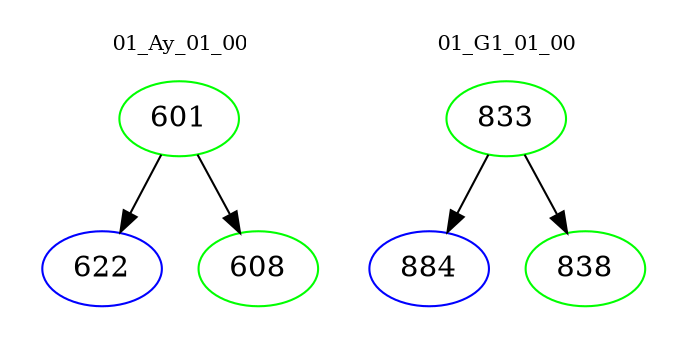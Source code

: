 digraph{
subgraph cluster_0 {
color = white
label = "01_Ay_01_00";
fontsize=10;
T0_601 [label="601", color="green"]
T0_601 -> T0_622 [color="black"]
T0_622 [label="622", color="blue"]
T0_601 -> T0_608 [color="black"]
T0_608 [label="608", color="green"]
}
subgraph cluster_1 {
color = white
label = "01_G1_01_00";
fontsize=10;
T1_833 [label="833", color="green"]
T1_833 -> T1_884 [color="black"]
T1_884 [label="884", color="blue"]
T1_833 -> T1_838 [color="black"]
T1_838 [label="838", color="green"]
}
}
